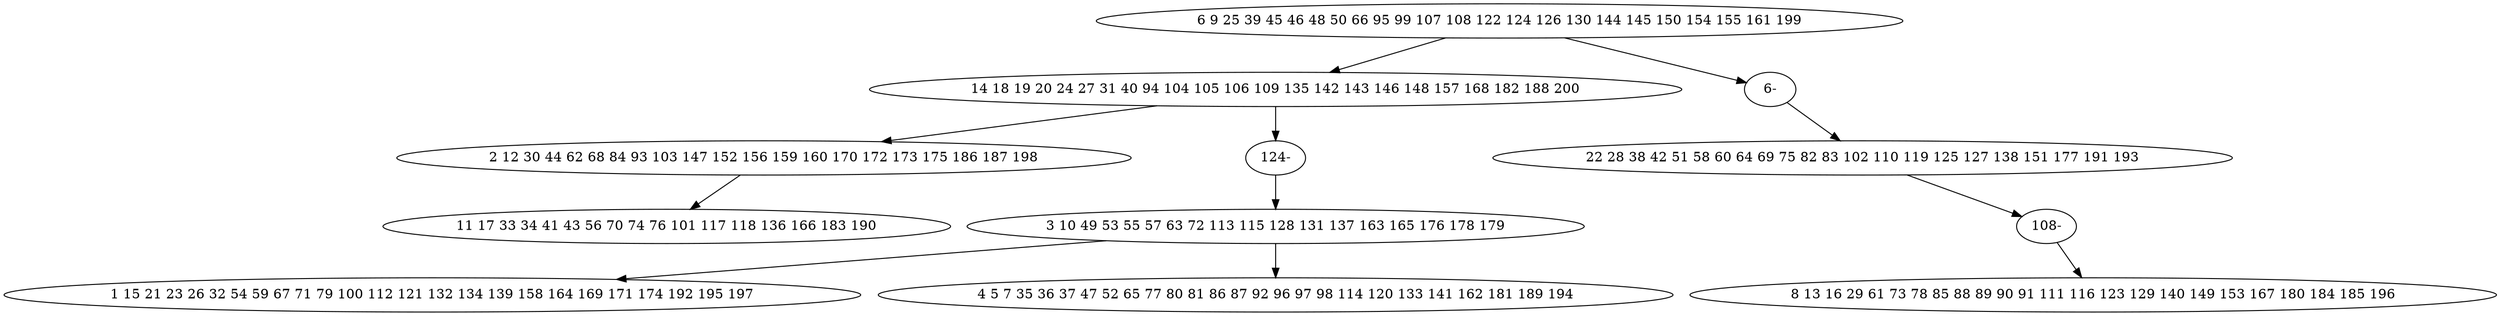 digraph true_tree {
	"0" -> "1"
	"1" -> "2"
	"0" -> "11"
	"1" -> "10"
	"3" -> "9"
	"4" -> "6"
	"2" -> "7"
	"4" -> "8"
	"9" -> "5"
	"10" -> "4"
	"11" -> "3"
	"0" [label="6 9 25 39 45 46 48 50 66 95 99 107 108 122 124 126 130 144 145 150 154 155 161 199"];
	"1" [label="14 18 19 20 24 27 31 40 94 104 105 106 109 135 142 143 146 148 157 168 182 188 200"];
	"2" [label="2 12 30 44 62 68 84 93 103 147 152 156 159 160 170 172 173 175 186 187 198"];
	"3" [label="22 28 38 42 51 58 60 64 69 75 82 83 102 110 119 125 127 138 151 177 191 193"];
	"4" [label="3 10 49 53 55 57 63 72 113 115 128 131 137 163 165 176 178 179"];
	"5" [label="8 13 16 29 61 73 78 85 88 89 90 91 111 116 123 129 140 149 153 167 180 184 185 196"];
	"6" [label="1 15 21 23 26 32 54 59 67 71 79 100 112 121 132 134 139 158 164 169 171 174 192 195 197"];
	"7" [label="11 17 33 34 41 43 56 70 74 76 101 117 118 136 166 183 190"];
	"8" [label="4 5 7 35 36 37 47 52 65 77 80 81 86 87 92 96 97 98 114 120 133 141 162 181 189 194"];
	"9" [label="108-"];
	"10" [label="124-"];
	"11" [label="6-"];
}
